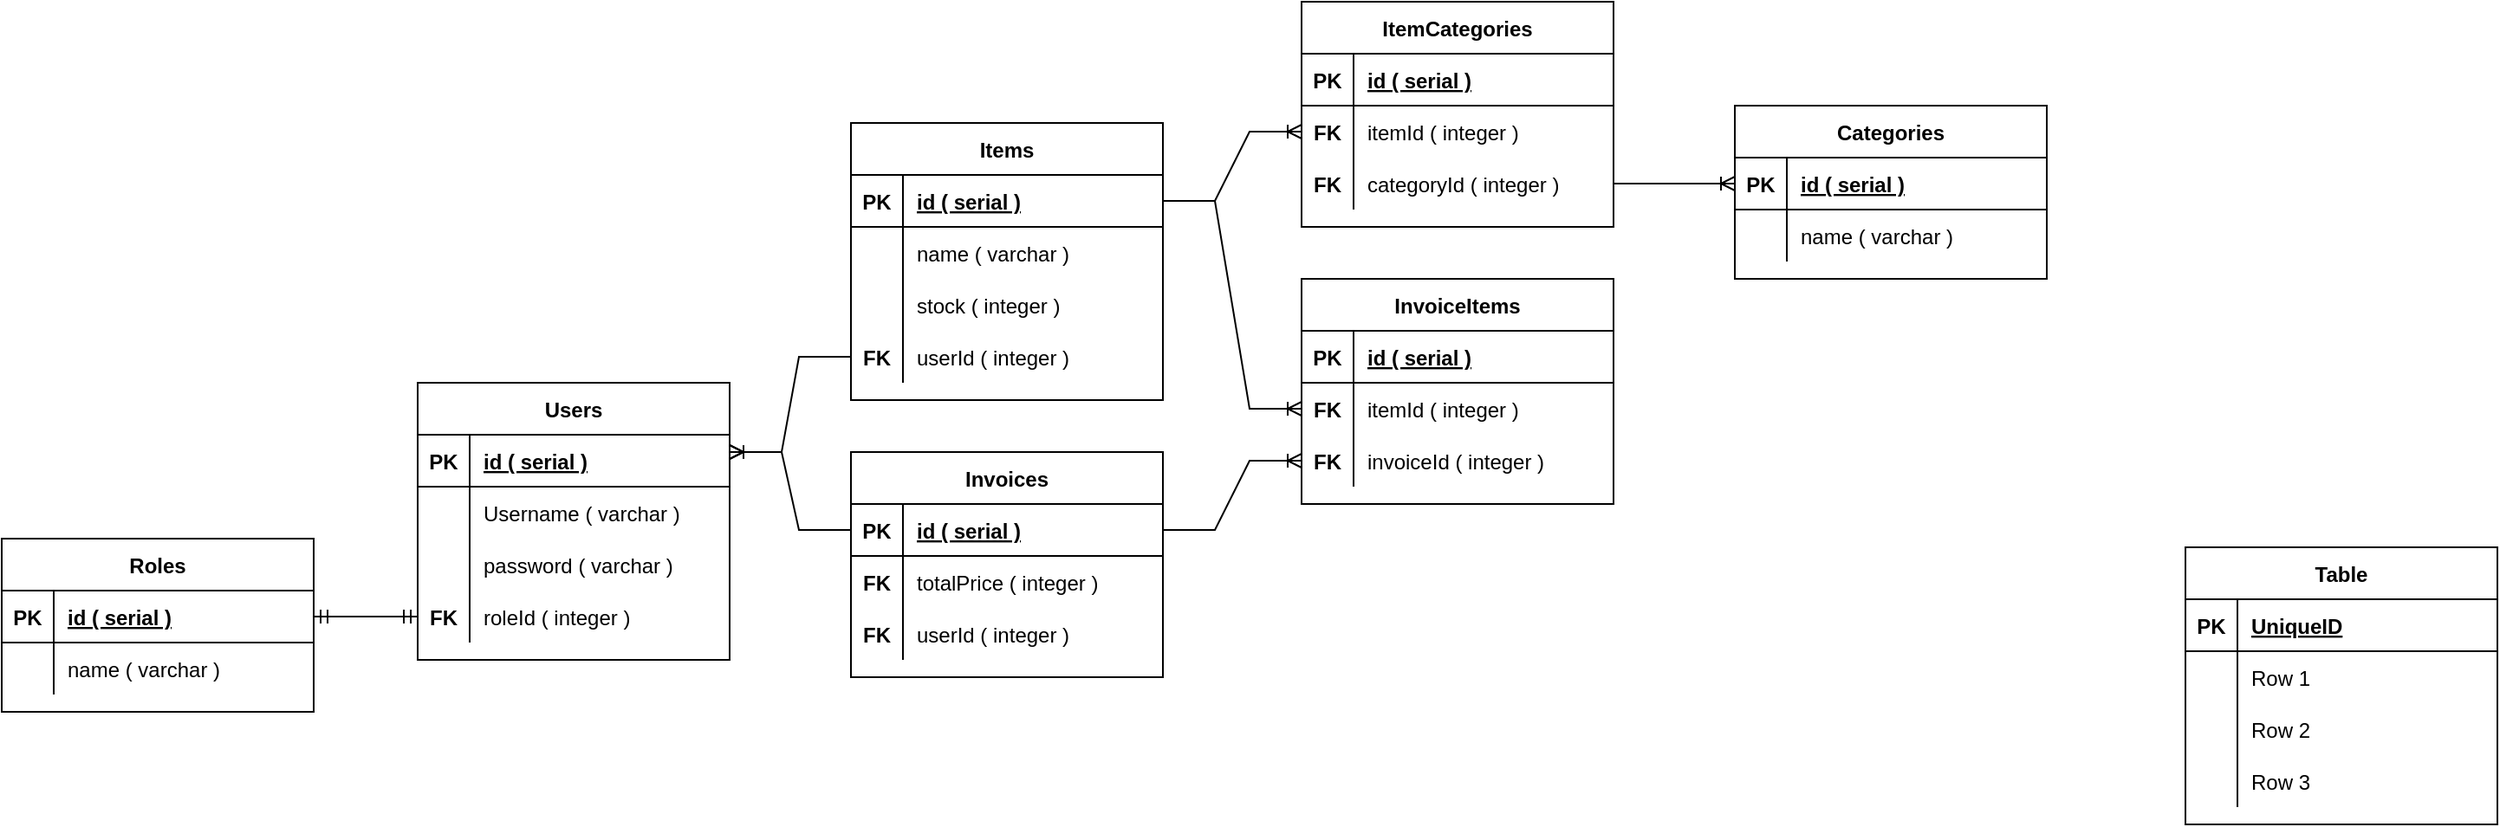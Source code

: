 <mxfile version="16.6.6" type="github">
  <diagram id="tEFOx3pivbzcZeVM7Q6M" name="Page-1">
    <mxGraphModel dx="1221" dy="1809" grid="1" gridSize="10" guides="1" tooltips="1" connect="1" arrows="1" fold="1" page="1" pageScale="1" pageWidth="850" pageHeight="1100" math="0" shadow="0">
      <root>
        <mxCell id="0" />
        <mxCell id="1" parent="0" />
        <mxCell id="8bUAGRLCiCRwy-LDzeVw-1" value="Users" style="shape=table;startSize=30;container=1;collapsible=1;childLayout=tableLayout;fixedRows=1;rowLines=0;fontStyle=1;align=center;resizeLast=1;" vertex="1" parent="1">
          <mxGeometry x="530" y="-70" width="180" height="160" as="geometry" />
        </mxCell>
        <mxCell id="8bUAGRLCiCRwy-LDzeVw-2" value="" style="shape=tableRow;horizontal=0;startSize=0;swimlaneHead=0;swimlaneBody=0;fillColor=none;collapsible=0;dropTarget=0;points=[[0,0.5],[1,0.5]];portConstraint=eastwest;top=0;left=0;right=0;bottom=1;" vertex="1" parent="8bUAGRLCiCRwy-LDzeVw-1">
          <mxGeometry y="30" width="180" height="30" as="geometry" />
        </mxCell>
        <mxCell id="8bUAGRLCiCRwy-LDzeVw-3" value="PK" style="shape=partialRectangle;connectable=0;fillColor=none;top=0;left=0;bottom=0;right=0;fontStyle=1;overflow=hidden;" vertex="1" parent="8bUAGRLCiCRwy-LDzeVw-2">
          <mxGeometry width="30" height="30" as="geometry">
            <mxRectangle width="30" height="30" as="alternateBounds" />
          </mxGeometry>
        </mxCell>
        <mxCell id="8bUAGRLCiCRwy-LDzeVw-4" value="id ( serial )" style="shape=partialRectangle;connectable=0;fillColor=none;top=0;left=0;bottom=0;right=0;align=left;spacingLeft=6;fontStyle=5;overflow=hidden;" vertex="1" parent="8bUAGRLCiCRwy-LDzeVw-2">
          <mxGeometry x="30" width="150" height="30" as="geometry">
            <mxRectangle width="150" height="30" as="alternateBounds" />
          </mxGeometry>
        </mxCell>
        <mxCell id="8bUAGRLCiCRwy-LDzeVw-5" value="" style="shape=tableRow;horizontal=0;startSize=0;swimlaneHead=0;swimlaneBody=0;fillColor=none;collapsible=0;dropTarget=0;points=[[0,0.5],[1,0.5]];portConstraint=eastwest;top=0;left=0;right=0;bottom=0;" vertex="1" parent="8bUAGRLCiCRwy-LDzeVw-1">
          <mxGeometry y="60" width="180" height="30" as="geometry" />
        </mxCell>
        <mxCell id="8bUAGRLCiCRwy-LDzeVw-6" value="" style="shape=partialRectangle;connectable=0;fillColor=none;top=0;left=0;bottom=0;right=0;editable=1;overflow=hidden;" vertex="1" parent="8bUAGRLCiCRwy-LDzeVw-5">
          <mxGeometry width="30" height="30" as="geometry">
            <mxRectangle width="30" height="30" as="alternateBounds" />
          </mxGeometry>
        </mxCell>
        <mxCell id="8bUAGRLCiCRwy-LDzeVw-7" value="Username ( varchar )" style="shape=partialRectangle;connectable=0;fillColor=none;top=0;left=0;bottom=0;right=0;align=left;spacingLeft=6;overflow=hidden;" vertex="1" parent="8bUAGRLCiCRwy-LDzeVw-5">
          <mxGeometry x="30" width="150" height="30" as="geometry">
            <mxRectangle width="150" height="30" as="alternateBounds" />
          </mxGeometry>
        </mxCell>
        <mxCell id="8bUAGRLCiCRwy-LDzeVw-8" value="" style="shape=tableRow;horizontal=0;startSize=0;swimlaneHead=0;swimlaneBody=0;fillColor=none;collapsible=0;dropTarget=0;points=[[0,0.5],[1,0.5]];portConstraint=eastwest;top=0;left=0;right=0;bottom=0;" vertex="1" parent="8bUAGRLCiCRwy-LDzeVw-1">
          <mxGeometry y="90" width="180" height="30" as="geometry" />
        </mxCell>
        <mxCell id="8bUAGRLCiCRwy-LDzeVw-9" value="" style="shape=partialRectangle;connectable=0;fillColor=none;top=0;left=0;bottom=0;right=0;editable=1;overflow=hidden;" vertex="1" parent="8bUAGRLCiCRwy-LDzeVw-8">
          <mxGeometry width="30" height="30" as="geometry">
            <mxRectangle width="30" height="30" as="alternateBounds" />
          </mxGeometry>
        </mxCell>
        <mxCell id="8bUAGRLCiCRwy-LDzeVw-10" value="password ( varchar )" style="shape=partialRectangle;connectable=0;fillColor=none;top=0;left=0;bottom=0;right=0;align=left;spacingLeft=6;overflow=hidden;" vertex="1" parent="8bUAGRLCiCRwy-LDzeVw-8">
          <mxGeometry x="30" width="150" height="30" as="geometry">
            <mxRectangle width="150" height="30" as="alternateBounds" />
          </mxGeometry>
        </mxCell>
        <mxCell id="8bUAGRLCiCRwy-LDzeVw-11" value="" style="shape=tableRow;horizontal=0;startSize=0;swimlaneHead=0;swimlaneBody=0;fillColor=none;collapsible=0;dropTarget=0;points=[[0,0.5],[1,0.5]];portConstraint=eastwest;top=0;left=0;right=0;bottom=0;" vertex="1" parent="8bUAGRLCiCRwy-LDzeVw-1">
          <mxGeometry y="120" width="180" height="30" as="geometry" />
        </mxCell>
        <mxCell id="8bUAGRLCiCRwy-LDzeVw-12" value="FK" style="shape=partialRectangle;connectable=0;fillColor=none;top=0;left=0;bottom=0;right=0;editable=1;overflow=hidden;fontStyle=1" vertex="1" parent="8bUAGRLCiCRwy-LDzeVw-11">
          <mxGeometry width="30" height="30" as="geometry">
            <mxRectangle width="30" height="30" as="alternateBounds" />
          </mxGeometry>
        </mxCell>
        <mxCell id="8bUAGRLCiCRwy-LDzeVw-13" value="roleId ( integer )" style="shape=partialRectangle;connectable=0;fillColor=none;top=0;left=0;bottom=0;right=0;align=left;spacingLeft=6;overflow=hidden;" vertex="1" parent="8bUAGRLCiCRwy-LDzeVw-11">
          <mxGeometry x="30" width="150" height="30" as="geometry">
            <mxRectangle width="150" height="30" as="alternateBounds" />
          </mxGeometry>
        </mxCell>
        <mxCell id="8bUAGRLCiCRwy-LDzeVw-14" value="Roles" style="shape=table;startSize=30;container=1;collapsible=1;childLayout=tableLayout;fixedRows=1;rowLines=0;fontStyle=1;align=center;resizeLast=1;" vertex="1" parent="1">
          <mxGeometry x="290" y="20" width="180" height="100" as="geometry" />
        </mxCell>
        <mxCell id="8bUAGRLCiCRwy-LDzeVw-15" value="" style="shape=tableRow;horizontal=0;startSize=0;swimlaneHead=0;swimlaneBody=0;fillColor=none;collapsible=0;dropTarget=0;points=[[0,0.5],[1,0.5]];portConstraint=eastwest;top=0;left=0;right=0;bottom=1;" vertex="1" parent="8bUAGRLCiCRwy-LDzeVw-14">
          <mxGeometry y="30" width="180" height="30" as="geometry" />
        </mxCell>
        <mxCell id="8bUAGRLCiCRwy-LDzeVw-16" value="PK" style="shape=partialRectangle;connectable=0;fillColor=none;top=0;left=0;bottom=0;right=0;fontStyle=1;overflow=hidden;" vertex="1" parent="8bUAGRLCiCRwy-LDzeVw-15">
          <mxGeometry width="30" height="30" as="geometry">
            <mxRectangle width="30" height="30" as="alternateBounds" />
          </mxGeometry>
        </mxCell>
        <mxCell id="8bUAGRLCiCRwy-LDzeVw-17" value="id ( serial )" style="shape=partialRectangle;connectable=0;fillColor=none;top=0;left=0;bottom=0;right=0;align=left;spacingLeft=6;fontStyle=5;overflow=hidden;" vertex="1" parent="8bUAGRLCiCRwy-LDzeVw-15">
          <mxGeometry x="30" width="150" height="30" as="geometry">
            <mxRectangle width="150" height="30" as="alternateBounds" />
          </mxGeometry>
        </mxCell>
        <mxCell id="8bUAGRLCiCRwy-LDzeVw-18" value="" style="shape=tableRow;horizontal=0;startSize=0;swimlaneHead=0;swimlaneBody=0;fillColor=none;collapsible=0;dropTarget=0;points=[[0,0.5],[1,0.5]];portConstraint=eastwest;top=0;left=0;right=0;bottom=0;" vertex="1" parent="8bUAGRLCiCRwy-LDzeVw-14">
          <mxGeometry y="60" width="180" height="30" as="geometry" />
        </mxCell>
        <mxCell id="8bUAGRLCiCRwy-LDzeVw-19" value="" style="shape=partialRectangle;connectable=0;fillColor=none;top=0;left=0;bottom=0;right=0;editable=1;overflow=hidden;" vertex="1" parent="8bUAGRLCiCRwy-LDzeVw-18">
          <mxGeometry width="30" height="30" as="geometry">
            <mxRectangle width="30" height="30" as="alternateBounds" />
          </mxGeometry>
        </mxCell>
        <mxCell id="8bUAGRLCiCRwy-LDzeVw-20" value="name ( varchar )" style="shape=partialRectangle;connectable=0;fillColor=none;top=0;left=0;bottom=0;right=0;align=left;spacingLeft=6;overflow=hidden;" vertex="1" parent="8bUAGRLCiCRwy-LDzeVw-18">
          <mxGeometry x="30" width="150" height="30" as="geometry">
            <mxRectangle width="150" height="30" as="alternateBounds" />
          </mxGeometry>
        </mxCell>
        <mxCell id="8bUAGRLCiCRwy-LDzeVw-27" value="Invoices" style="shape=table;startSize=30;container=1;collapsible=1;childLayout=tableLayout;fixedRows=1;rowLines=0;fontStyle=1;align=center;resizeLast=1;" vertex="1" parent="1">
          <mxGeometry x="780" y="-30" width="180" height="130" as="geometry" />
        </mxCell>
        <mxCell id="8bUAGRLCiCRwy-LDzeVw-28" value="" style="shape=tableRow;horizontal=0;startSize=0;swimlaneHead=0;swimlaneBody=0;fillColor=none;collapsible=0;dropTarget=0;points=[[0,0.5],[1,0.5]];portConstraint=eastwest;top=0;left=0;right=0;bottom=1;" vertex="1" parent="8bUAGRLCiCRwy-LDzeVw-27">
          <mxGeometry y="30" width="180" height="30" as="geometry" />
        </mxCell>
        <mxCell id="8bUAGRLCiCRwy-LDzeVw-29" value="PK" style="shape=partialRectangle;connectable=0;fillColor=none;top=0;left=0;bottom=0;right=0;fontStyle=1;overflow=hidden;" vertex="1" parent="8bUAGRLCiCRwy-LDzeVw-28">
          <mxGeometry width="30" height="30" as="geometry">
            <mxRectangle width="30" height="30" as="alternateBounds" />
          </mxGeometry>
        </mxCell>
        <mxCell id="8bUAGRLCiCRwy-LDzeVw-30" value="id ( serial )" style="shape=partialRectangle;connectable=0;fillColor=none;top=0;left=0;bottom=0;right=0;align=left;spacingLeft=6;fontStyle=5;overflow=hidden;" vertex="1" parent="8bUAGRLCiCRwy-LDzeVw-28">
          <mxGeometry x="30" width="150" height="30" as="geometry">
            <mxRectangle width="150" height="30" as="alternateBounds" />
          </mxGeometry>
        </mxCell>
        <mxCell id="8bUAGRLCiCRwy-LDzeVw-31" value="" style="shape=tableRow;horizontal=0;startSize=0;swimlaneHead=0;swimlaneBody=0;fillColor=none;collapsible=0;dropTarget=0;points=[[0,0.5],[1,0.5]];portConstraint=eastwest;top=0;left=0;right=0;bottom=0;" vertex="1" parent="8bUAGRLCiCRwy-LDzeVw-27">
          <mxGeometry y="60" width="180" height="30" as="geometry" />
        </mxCell>
        <mxCell id="8bUAGRLCiCRwy-LDzeVw-32" value="FK" style="shape=partialRectangle;connectable=0;fillColor=none;top=0;left=0;bottom=0;right=0;editable=1;overflow=hidden;fontStyle=1" vertex="1" parent="8bUAGRLCiCRwy-LDzeVw-31">
          <mxGeometry width="30" height="30" as="geometry">
            <mxRectangle width="30" height="30" as="alternateBounds" />
          </mxGeometry>
        </mxCell>
        <mxCell id="8bUAGRLCiCRwy-LDzeVw-33" value="totalPrice ( integer )" style="shape=partialRectangle;connectable=0;fillColor=none;top=0;left=0;bottom=0;right=0;align=left;spacingLeft=6;overflow=hidden;" vertex="1" parent="8bUAGRLCiCRwy-LDzeVw-31">
          <mxGeometry x="30" width="150" height="30" as="geometry">
            <mxRectangle width="150" height="30" as="alternateBounds" />
          </mxGeometry>
        </mxCell>
        <mxCell id="8bUAGRLCiCRwy-LDzeVw-34" value="" style="shape=tableRow;horizontal=0;startSize=0;swimlaneHead=0;swimlaneBody=0;fillColor=none;collapsible=0;dropTarget=0;points=[[0,0.5],[1,0.5]];portConstraint=eastwest;top=0;left=0;right=0;bottom=0;" vertex="1" parent="8bUAGRLCiCRwy-LDzeVw-27">
          <mxGeometry y="90" width="180" height="30" as="geometry" />
        </mxCell>
        <mxCell id="8bUAGRLCiCRwy-LDzeVw-35" value="FK" style="shape=partialRectangle;connectable=0;fillColor=none;top=0;left=0;bottom=0;right=0;editable=1;overflow=hidden;fontStyle=1" vertex="1" parent="8bUAGRLCiCRwy-LDzeVw-34">
          <mxGeometry width="30" height="30" as="geometry">
            <mxRectangle width="30" height="30" as="alternateBounds" />
          </mxGeometry>
        </mxCell>
        <mxCell id="8bUAGRLCiCRwy-LDzeVw-36" value="userId ( integer )" style="shape=partialRectangle;connectable=0;fillColor=none;top=0;left=0;bottom=0;right=0;align=left;spacingLeft=6;overflow=hidden;" vertex="1" parent="8bUAGRLCiCRwy-LDzeVw-34">
          <mxGeometry x="30" width="150" height="30" as="geometry">
            <mxRectangle width="150" height="30" as="alternateBounds" />
          </mxGeometry>
        </mxCell>
        <mxCell id="8bUAGRLCiCRwy-LDzeVw-40" value="Items" style="shape=table;startSize=30;container=1;collapsible=1;childLayout=tableLayout;fixedRows=1;rowLines=0;fontStyle=1;align=center;resizeLast=1;" vertex="1" parent="1">
          <mxGeometry x="780" y="-220" width="180" height="160" as="geometry" />
        </mxCell>
        <mxCell id="8bUAGRLCiCRwy-LDzeVw-41" value="" style="shape=tableRow;horizontal=0;startSize=0;swimlaneHead=0;swimlaneBody=0;fillColor=none;collapsible=0;dropTarget=0;points=[[0,0.5],[1,0.5]];portConstraint=eastwest;top=0;left=0;right=0;bottom=1;" vertex="1" parent="8bUAGRLCiCRwy-LDzeVw-40">
          <mxGeometry y="30" width="180" height="30" as="geometry" />
        </mxCell>
        <mxCell id="8bUAGRLCiCRwy-LDzeVw-42" value="PK" style="shape=partialRectangle;connectable=0;fillColor=none;top=0;left=0;bottom=0;right=0;fontStyle=1;overflow=hidden;" vertex="1" parent="8bUAGRLCiCRwy-LDzeVw-41">
          <mxGeometry width="30" height="30" as="geometry">
            <mxRectangle width="30" height="30" as="alternateBounds" />
          </mxGeometry>
        </mxCell>
        <mxCell id="8bUAGRLCiCRwy-LDzeVw-43" value="id ( serial )" style="shape=partialRectangle;connectable=0;fillColor=none;top=0;left=0;bottom=0;right=0;align=left;spacingLeft=6;fontStyle=5;overflow=hidden;" vertex="1" parent="8bUAGRLCiCRwy-LDzeVw-41">
          <mxGeometry x="30" width="150" height="30" as="geometry">
            <mxRectangle width="150" height="30" as="alternateBounds" />
          </mxGeometry>
        </mxCell>
        <mxCell id="8bUAGRLCiCRwy-LDzeVw-44" value="" style="shape=tableRow;horizontal=0;startSize=0;swimlaneHead=0;swimlaneBody=0;fillColor=none;collapsible=0;dropTarget=0;points=[[0,0.5],[1,0.5]];portConstraint=eastwest;top=0;left=0;right=0;bottom=0;" vertex="1" parent="8bUAGRLCiCRwy-LDzeVw-40">
          <mxGeometry y="60" width="180" height="30" as="geometry" />
        </mxCell>
        <mxCell id="8bUAGRLCiCRwy-LDzeVw-45" value="" style="shape=partialRectangle;connectable=0;fillColor=none;top=0;left=0;bottom=0;right=0;editable=1;overflow=hidden;" vertex="1" parent="8bUAGRLCiCRwy-LDzeVw-44">
          <mxGeometry width="30" height="30" as="geometry">
            <mxRectangle width="30" height="30" as="alternateBounds" />
          </mxGeometry>
        </mxCell>
        <mxCell id="8bUAGRLCiCRwy-LDzeVw-46" value="name ( varchar )" style="shape=partialRectangle;connectable=0;fillColor=none;top=0;left=0;bottom=0;right=0;align=left;spacingLeft=6;overflow=hidden;" vertex="1" parent="8bUAGRLCiCRwy-LDzeVw-44">
          <mxGeometry x="30" width="150" height="30" as="geometry">
            <mxRectangle width="150" height="30" as="alternateBounds" />
          </mxGeometry>
        </mxCell>
        <mxCell id="8bUAGRLCiCRwy-LDzeVw-47" value="" style="shape=tableRow;horizontal=0;startSize=0;swimlaneHead=0;swimlaneBody=0;fillColor=none;collapsible=0;dropTarget=0;points=[[0,0.5],[1,0.5]];portConstraint=eastwest;top=0;left=0;right=0;bottom=0;" vertex="1" parent="8bUAGRLCiCRwy-LDzeVw-40">
          <mxGeometry y="90" width="180" height="30" as="geometry" />
        </mxCell>
        <mxCell id="8bUAGRLCiCRwy-LDzeVw-48" value="" style="shape=partialRectangle;connectable=0;fillColor=none;top=0;left=0;bottom=0;right=0;editable=1;overflow=hidden;" vertex="1" parent="8bUAGRLCiCRwy-LDzeVw-47">
          <mxGeometry width="30" height="30" as="geometry">
            <mxRectangle width="30" height="30" as="alternateBounds" />
          </mxGeometry>
        </mxCell>
        <mxCell id="8bUAGRLCiCRwy-LDzeVw-49" value="stock ( integer )" style="shape=partialRectangle;connectable=0;fillColor=none;top=0;left=0;bottom=0;right=0;align=left;spacingLeft=6;overflow=hidden;" vertex="1" parent="8bUAGRLCiCRwy-LDzeVw-47">
          <mxGeometry x="30" width="150" height="30" as="geometry">
            <mxRectangle width="150" height="30" as="alternateBounds" />
          </mxGeometry>
        </mxCell>
        <mxCell id="8bUAGRLCiCRwy-LDzeVw-93" value="" style="shape=tableRow;horizontal=0;startSize=0;swimlaneHead=0;swimlaneBody=0;fillColor=none;collapsible=0;dropTarget=0;points=[[0,0.5],[1,0.5]];portConstraint=eastwest;top=0;left=0;right=0;bottom=0;" vertex="1" parent="8bUAGRLCiCRwy-LDzeVw-40">
          <mxGeometry y="120" width="180" height="30" as="geometry" />
        </mxCell>
        <mxCell id="8bUAGRLCiCRwy-LDzeVw-94" value="FK" style="shape=partialRectangle;connectable=0;fillColor=none;top=0;left=0;bottom=0;right=0;editable=1;overflow=hidden;fontStyle=1" vertex="1" parent="8bUAGRLCiCRwy-LDzeVw-93">
          <mxGeometry width="30" height="30" as="geometry">
            <mxRectangle width="30" height="30" as="alternateBounds" />
          </mxGeometry>
        </mxCell>
        <mxCell id="8bUAGRLCiCRwy-LDzeVw-95" value="userId ( integer )" style="shape=partialRectangle;connectable=0;fillColor=none;top=0;left=0;bottom=0;right=0;align=left;spacingLeft=6;overflow=hidden;" vertex="1" parent="8bUAGRLCiCRwy-LDzeVw-93">
          <mxGeometry x="30" width="150" height="30" as="geometry">
            <mxRectangle width="150" height="30" as="alternateBounds" />
          </mxGeometry>
        </mxCell>
        <mxCell id="8bUAGRLCiCRwy-LDzeVw-53" value="Categories" style="shape=table;startSize=30;container=1;collapsible=1;childLayout=tableLayout;fixedRows=1;rowLines=0;fontStyle=1;align=center;resizeLast=1;" vertex="1" parent="1">
          <mxGeometry x="1290" y="-230" width="180" height="100" as="geometry" />
        </mxCell>
        <mxCell id="8bUAGRLCiCRwy-LDzeVw-54" value="" style="shape=tableRow;horizontal=0;startSize=0;swimlaneHead=0;swimlaneBody=0;fillColor=none;collapsible=0;dropTarget=0;points=[[0,0.5],[1,0.5]];portConstraint=eastwest;top=0;left=0;right=0;bottom=1;" vertex="1" parent="8bUAGRLCiCRwy-LDzeVw-53">
          <mxGeometry y="30" width="180" height="30" as="geometry" />
        </mxCell>
        <mxCell id="8bUAGRLCiCRwy-LDzeVw-55" value="PK" style="shape=partialRectangle;connectable=0;fillColor=none;top=0;left=0;bottom=0;right=0;fontStyle=1;overflow=hidden;" vertex="1" parent="8bUAGRLCiCRwy-LDzeVw-54">
          <mxGeometry width="30" height="30" as="geometry">
            <mxRectangle width="30" height="30" as="alternateBounds" />
          </mxGeometry>
        </mxCell>
        <mxCell id="8bUAGRLCiCRwy-LDzeVw-56" value="id ( serial )" style="shape=partialRectangle;connectable=0;fillColor=none;top=0;left=0;bottom=0;right=0;align=left;spacingLeft=6;fontStyle=5;overflow=hidden;" vertex="1" parent="8bUAGRLCiCRwy-LDzeVw-54">
          <mxGeometry x="30" width="150" height="30" as="geometry">
            <mxRectangle width="150" height="30" as="alternateBounds" />
          </mxGeometry>
        </mxCell>
        <mxCell id="8bUAGRLCiCRwy-LDzeVw-57" value="" style="shape=tableRow;horizontal=0;startSize=0;swimlaneHead=0;swimlaneBody=0;fillColor=none;collapsible=0;dropTarget=0;points=[[0,0.5],[1,0.5]];portConstraint=eastwest;top=0;left=0;right=0;bottom=0;" vertex="1" parent="8bUAGRLCiCRwy-LDzeVw-53">
          <mxGeometry y="60" width="180" height="30" as="geometry" />
        </mxCell>
        <mxCell id="8bUAGRLCiCRwy-LDzeVw-58" value="" style="shape=partialRectangle;connectable=0;fillColor=none;top=0;left=0;bottom=0;right=0;editable=1;overflow=hidden;" vertex="1" parent="8bUAGRLCiCRwy-LDzeVw-57">
          <mxGeometry width="30" height="30" as="geometry">
            <mxRectangle width="30" height="30" as="alternateBounds" />
          </mxGeometry>
        </mxCell>
        <mxCell id="8bUAGRLCiCRwy-LDzeVw-59" value="name ( varchar )" style="shape=partialRectangle;connectable=0;fillColor=none;top=0;left=0;bottom=0;right=0;align=left;spacingLeft=6;overflow=hidden;" vertex="1" parent="8bUAGRLCiCRwy-LDzeVw-57">
          <mxGeometry x="30" width="150" height="30" as="geometry">
            <mxRectangle width="150" height="30" as="alternateBounds" />
          </mxGeometry>
        </mxCell>
        <mxCell id="8bUAGRLCiCRwy-LDzeVw-66" value="ItemCategories" style="shape=table;startSize=30;container=1;collapsible=1;childLayout=tableLayout;fixedRows=1;rowLines=0;fontStyle=1;align=center;resizeLast=1;" vertex="1" parent="1">
          <mxGeometry x="1040" y="-290" width="180" height="130" as="geometry" />
        </mxCell>
        <mxCell id="8bUAGRLCiCRwy-LDzeVw-67" value="" style="shape=tableRow;horizontal=0;startSize=0;swimlaneHead=0;swimlaneBody=0;fillColor=none;collapsible=0;dropTarget=0;points=[[0,0.5],[1,0.5]];portConstraint=eastwest;top=0;left=0;right=0;bottom=1;" vertex="1" parent="8bUAGRLCiCRwy-LDzeVw-66">
          <mxGeometry y="30" width="180" height="30" as="geometry" />
        </mxCell>
        <mxCell id="8bUAGRLCiCRwy-LDzeVw-68" value="PK" style="shape=partialRectangle;connectable=0;fillColor=none;top=0;left=0;bottom=0;right=0;fontStyle=1;overflow=hidden;" vertex="1" parent="8bUAGRLCiCRwy-LDzeVw-67">
          <mxGeometry width="30" height="30" as="geometry">
            <mxRectangle width="30" height="30" as="alternateBounds" />
          </mxGeometry>
        </mxCell>
        <mxCell id="8bUAGRLCiCRwy-LDzeVw-69" value="id ( serial )" style="shape=partialRectangle;connectable=0;fillColor=none;top=0;left=0;bottom=0;right=0;align=left;spacingLeft=6;fontStyle=5;overflow=hidden;" vertex="1" parent="8bUAGRLCiCRwy-LDzeVw-67">
          <mxGeometry x="30" width="150" height="30" as="geometry">
            <mxRectangle width="150" height="30" as="alternateBounds" />
          </mxGeometry>
        </mxCell>
        <mxCell id="8bUAGRLCiCRwy-LDzeVw-70" value="" style="shape=tableRow;horizontal=0;startSize=0;swimlaneHead=0;swimlaneBody=0;fillColor=none;collapsible=0;dropTarget=0;points=[[0,0.5],[1,0.5]];portConstraint=eastwest;top=0;left=0;right=0;bottom=0;" vertex="1" parent="8bUAGRLCiCRwy-LDzeVw-66">
          <mxGeometry y="60" width="180" height="30" as="geometry" />
        </mxCell>
        <mxCell id="8bUAGRLCiCRwy-LDzeVw-71" value="FK" style="shape=partialRectangle;connectable=0;fillColor=none;top=0;left=0;bottom=0;right=0;editable=1;overflow=hidden;fontStyle=1" vertex="1" parent="8bUAGRLCiCRwy-LDzeVw-70">
          <mxGeometry width="30" height="30" as="geometry">
            <mxRectangle width="30" height="30" as="alternateBounds" />
          </mxGeometry>
        </mxCell>
        <mxCell id="8bUAGRLCiCRwy-LDzeVw-72" value="itemId ( integer )" style="shape=partialRectangle;connectable=0;fillColor=none;top=0;left=0;bottom=0;right=0;align=left;spacingLeft=6;overflow=hidden;" vertex="1" parent="8bUAGRLCiCRwy-LDzeVw-70">
          <mxGeometry x="30" width="150" height="30" as="geometry">
            <mxRectangle width="150" height="30" as="alternateBounds" />
          </mxGeometry>
        </mxCell>
        <mxCell id="8bUAGRLCiCRwy-LDzeVw-73" value="" style="shape=tableRow;horizontal=0;startSize=0;swimlaneHead=0;swimlaneBody=0;fillColor=none;collapsible=0;dropTarget=0;points=[[0,0.5],[1,0.5]];portConstraint=eastwest;top=0;left=0;right=0;bottom=0;" vertex="1" parent="8bUAGRLCiCRwy-LDzeVw-66">
          <mxGeometry y="90" width="180" height="30" as="geometry" />
        </mxCell>
        <mxCell id="8bUAGRLCiCRwy-LDzeVw-74" value="FK" style="shape=partialRectangle;connectable=0;fillColor=none;top=0;left=0;bottom=0;right=0;editable=1;overflow=hidden;fontStyle=1" vertex="1" parent="8bUAGRLCiCRwy-LDzeVw-73">
          <mxGeometry width="30" height="30" as="geometry">
            <mxRectangle width="30" height="30" as="alternateBounds" />
          </mxGeometry>
        </mxCell>
        <mxCell id="8bUAGRLCiCRwy-LDzeVw-75" value="categoryId ( integer )" style="shape=partialRectangle;connectable=0;fillColor=none;top=0;left=0;bottom=0;right=0;align=left;spacingLeft=6;overflow=hidden;" vertex="1" parent="8bUAGRLCiCRwy-LDzeVw-73">
          <mxGeometry x="30" width="150" height="30" as="geometry">
            <mxRectangle width="150" height="30" as="alternateBounds" />
          </mxGeometry>
        </mxCell>
        <mxCell id="8bUAGRLCiCRwy-LDzeVw-79" value="Table" style="shape=table;startSize=30;container=1;collapsible=1;childLayout=tableLayout;fixedRows=1;rowLines=0;fontStyle=1;align=center;resizeLast=1;" vertex="1" parent="1">
          <mxGeometry x="1550" y="25" width="180" height="160" as="geometry" />
        </mxCell>
        <mxCell id="8bUAGRLCiCRwy-LDzeVw-80" value="" style="shape=tableRow;horizontal=0;startSize=0;swimlaneHead=0;swimlaneBody=0;fillColor=none;collapsible=0;dropTarget=0;points=[[0,0.5],[1,0.5]];portConstraint=eastwest;top=0;left=0;right=0;bottom=1;" vertex="1" parent="8bUAGRLCiCRwy-LDzeVw-79">
          <mxGeometry y="30" width="180" height="30" as="geometry" />
        </mxCell>
        <mxCell id="8bUAGRLCiCRwy-LDzeVw-81" value="PK" style="shape=partialRectangle;connectable=0;fillColor=none;top=0;left=0;bottom=0;right=0;fontStyle=1;overflow=hidden;" vertex="1" parent="8bUAGRLCiCRwy-LDzeVw-80">
          <mxGeometry width="30" height="30" as="geometry">
            <mxRectangle width="30" height="30" as="alternateBounds" />
          </mxGeometry>
        </mxCell>
        <mxCell id="8bUAGRLCiCRwy-LDzeVw-82" value="UniqueID" style="shape=partialRectangle;connectable=0;fillColor=none;top=0;left=0;bottom=0;right=0;align=left;spacingLeft=6;fontStyle=5;overflow=hidden;" vertex="1" parent="8bUAGRLCiCRwy-LDzeVw-80">
          <mxGeometry x="30" width="150" height="30" as="geometry">
            <mxRectangle width="150" height="30" as="alternateBounds" />
          </mxGeometry>
        </mxCell>
        <mxCell id="8bUAGRLCiCRwy-LDzeVw-83" value="" style="shape=tableRow;horizontal=0;startSize=0;swimlaneHead=0;swimlaneBody=0;fillColor=none;collapsible=0;dropTarget=0;points=[[0,0.5],[1,0.5]];portConstraint=eastwest;top=0;left=0;right=0;bottom=0;" vertex="1" parent="8bUAGRLCiCRwy-LDzeVw-79">
          <mxGeometry y="60" width="180" height="30" as="geometry" />
        </mxCell>
        <mxCell id="8bUAGRLCiCRwy-LDzeVw-84" value="" style="shape=partialRectangle;connectable=0;fillColor=none;top=0;left=0;bottom=0;right=0;editable=1;overflow=hidden;" vertex="1" parent="8bUAGRLCiCRwy-LDzeVw-83">
          <mxGeometry width="30" height="30" as="geometry">
            <mxRectangle width="30" height="30" as="alternateBounds" />
          </mxGeometry>
        </mxCell>
        <mxCell id="8bUAGRLCiCRwy-LDzeVw-85" value="Row 1" style="shape=partialRectangle;connectable=0;fillColor=none;top=0;left=0;bottom=0;right=0;align=left;spacingLeft=6;overflow=hidden;" vertex="1" parent="8bUAGRLCiCRwy-LDzeVw-83">
          <mxGeometry x="30" width="150" height="30" as="geometry">
            <mxRectangle width="150" height="30" as="alternateBounds" />
          </mxGeometry>
        </mxCell>
        <mxCell id="8bUAGRLCiCRwy-LDzeVw-86" value="" style="shape=tableRow;horizontal=0;startSize=0;swimlaneHead=0;swimlaneBody=0;fillColor=none;collapsible=0;dropTarget=0;points=[[0,0.5],[1,0.5]];portConstraint=eastwest;top=0;left=0;right=0;bottom=0;" vertex="1" parent="8bUAGRLCiCRwy-LDzeVw-79">
          <mxGeometry y="90" width="180" height="30" as="geometry" />
        </mxCell>
        <mxCell id="8bUAGRLCiCRwy-LDzeVw-87" value="" style="shape=partialRectangle;connectable=0;fillColor=none;top=0;left=0;bottom=0;right=0;editable=1;overflow=hidden;" vertex="1" parent="8bUAGRLCiCRwy-LDzeVw-86">
          <mxGeometry width="30" height="30" as="geometry">
            <mxRectangle width="30" height="30" as="alternateBounds" />
          </mxGeometry>
        </mxCell>
        <mxCell id="8bUAGRLCiCRwy-LDzeVw-88" value="Row 2" style="shape=partialRectangle;connectable=0;fillColor=none;top=0;left=0;bottom=0;right=0;align=left;spacingLeft=6;overflow=hidden;" vertex="1" parent="8bUAGRLCiCRwy-LDzeVw-86">
          <mxGeometry x="30" width="150" height="30" as="geometry">
            <mxRectangle width="150" height="30" as="alternateBounds" />
          </mxGeometry>
        </mxCell>
        <mxCell id="8bUAGRLCiCRwy-LDzeVw-89" value="" style="shape=tableRow;horizontal=0;startSize=0;swimlaneHead=0;swimlaneBody=0;fillColor=none;collapsible=0;dropTarget=0;points=[[0,0.5],[1,0.5]];portConstraint=eastwest;top=0;left=0;right=0;bottom=0;" vertex="1" parent="8bUAGRLCiCRwy-LDzeVw-79">
          <mxGeometry y="120" width="180" height="30" as="geometry" />
        </mxCell>
        <mxCell id="8bUAGRLCiCRwy-LDzeVw-90" value="" style="shape=partialRectangle;connectable=0;fillColor=none;top=0;left=0;bottom=0;right=0;editable=1;overflow=hidden;" vertex="1" parent="8bUAGRLCiCRwy-LDzeVw-89">
          <mxGeometry width="30" height="30" as="geometry">
            <mxRectangle width="30" height="30" as="alternateBounds" />
          </mxGeometry>
        </mxCell>
        <mxCell id="8bUAGRLCiCRwy-LDzeVw-91" value="Row 3" style="shape=partialRectangle;connectable=0;fillColor=none;top=0;left=0;bottom=0;right=0;align=left;spacingLeft=6;overflow=hidden;" vertex="1" parent="8bUAGRLCiCRwy-LDzeVw-89">
          <mxGeometry x="30" width="150" height="30" as="geometry">
            <mxRectangle width="150" height="30" as="alternateBounds" />
          </mxGeometry>
        </mxCell>
        <mxCell id="8bUAGRLCiCRwy-LDzeVw-92" value="" style="edgeStyle=entityRelationEdgeStyle;fontSize=12;html=1;endArrow=ERmandOne;startArrow=ERmandOne;rounded=0;entryX=0;entryY=0.5;entryDx=0;entryDy=0;exitX=1;exitY=0.5;exitDx=0;exitDy=0;" edge="1" parent="1" source="8bUAGRLCiCRwy-LDzeVw-15" target="8bUAGRLCiCRwy-LDzeVw-11">
          <mxGeometry width="100" height="100" relative="1" as="geometry">
            <mxPoint x="370" y="310" as="sourcePoint" />
            <mxPoint x="470" y="210" as="targetPoint" />
          </mxGeometry>
        </mxCell>
        <mxCell id="8bUAGRLCiCRwy-LDzeVw-96" value="" style="edgeStyle=entityRelationEdgeStyle;fontSize=12;html=1;endArrow=ERoneToMany;rounded=0;exitX=0;exitY=0.5;exitDx=0;exitDy=0;entryX=1;entryY=0.25;entryDx=0;entryDy=0;" edge="1" parent="1" source="8bUAGRLCiCRwy-LDzeVw-93" target="8bUAGRLCiCRwy-LDzeVw-1">
          <mxGeometry width="100" height="100" relative="1" as="geometry">
            <mxPoint x="780" y="40" as="sourcePoint" />
            <mxPoint x="880" y="-60" as="targetPoint" />
          </mxGeometry>
        </mxCell>
        <mxCell id="8bUAGRLCiCRwy-LDzeVw-97" value="" style="edgeStyle=entityRelationEdgeStyle;fontSize=12;html=1;endArrow=ERoneToMany;rounded=0;exitX=1;exitY=0.5;exitDx=0;exitDy=0;entryX=0;entryY=0.5;entryDx=0;entryDy=0;" edge="1" parent="1" source="8bUAGRLCiCRwy-LDzeVw-41" target="8bUAGRLCiCRwy-LDzeVw-70">
          <mxGeometry width="100" height="100" relative="1" as="geometry">
            <mxPoint x="950" as="sourcePoint" />
            <mxPoint x="1050" y="-100" as="targetPoint" />
          </mxGeometry>
        </mxCell>
        <mxCell id="8bUAGRLCiCRwy-LDzeVw-98" value="" style="edgeStyle=entityRelationEdgeStyle;fontSize=12;html=1;endArrow=ERoneToMany;rounded=0;exitX=1;exitY=0.5;exitDx=0;exitDy=0;entryX=0;entryY=0.5;entryDx=0;entryDy=0;" edge="1" parent="1" source="8bUAGRLCiCRwy-LDzeVw-73" target="8bUAGRLCiCRwy-LDzeVw-54">
          <mxGeometry width="100" height="100" relative="1" as="geometry">
            <mxPoint x="950" as="sourcePoint" />
            <mxPoint x="1050" y="-100" as="targetPoint" />
          </mxGeometry>
        </mxCell>
        <mxCell id="8bUAGRLCiCRwy-LDzeVw-104" value="InvoiceItems" style="shape=table;startSize=30;container=1;collapsible=1;childLayout=tableLayout;fixedRows=1;rowLines=0;fontStyle=1;align=center;resizeLast=1;" vertex="1" parent="1">
          <mxGeometry x="1040" y="-130" width="180" height="130" as="geometry" />
        </mxCell>
        <mxCell id="8bUAGRLCiCRwy-LDzeVw-105" value="" style="shape=tableRow;horizontal=0;startSize=0;swimlaneHead=0;swimlaneBody=0;fillColor=none;collapsible=0;dropTarget=0;points=[[0,0.5],[1,0.5]];portConstraint=eastwest;top=0;left=0;right=0;bottom=1;" vertex="1" parent="8bUAGRLCiCRwy-LDzeVw-104">
          <mxGeometry y="30" width="180" height="30" as="geometry" />
        </mxCell>
        <mxCell id="8bUAGRLCiCRwy-LDzeVw-106" value="PK" style="shape=partialRectangle;connectable=0;fillColor=none;top=0;left=0;bottom=0;right=0;fontStyle=1;overflow=hidden;" vertex="1" parent="8bUAGRLCiCRwy-LDzeVw-105">
          <mxGeometry width="30" height="30" as="geometry">
            <mxRectangle width="30" height="30" as="alternateBounds" />
          </mxGeometry>
        </mxCell>
        <mxCell id="8bUAGRLCiCRwy-LDzeVw-107" value="id ( serial )" style="shape=partialRectangle;connectable=0;fillColor=none;top=0;left=0;bottom=0;right=0;align=left;spacingLeft=6;fontStyle=5;overflow=hidden;" vertex="1" parent="8bUAGRLCiCRwy-LDzeVw-105">
          <mxGeometry x="30" width="150" height="30" as="geometry">
            <mxRectangle width="150" height="30" as="alternateBounds" />
          </mxGeometry>
        </mxCell>
        <mxCell id="8bUAGRLCiCRwy-LDzeVw-108" value="" style="shape=tableRow;horizontal=0;startSize=0;swimlaneHead=0;swimlaneBody=0;fillColor=none;collapsible=0;dropTarget=0;points=[[0,0.5],[1,0.5]];portConstraint=eastwest;top=0;left=0;right=0;bottom=0;" vertex="1" parent="8bUAGRLCiCRwy-LDzeVw-104">
          <mxGeometry y="60" width="180" height="30" as="geometry" />
        </mxCell>
        <mxCell id="8bUAGRLCiCRwy-LDzeVw-109" value="FK" style="shape=partialRectangle;connectable=0;fillColor=none;top=0;left=0;bottom=0;right=0;editable=1;overflow=hidden;fontStyle=1" vertex="1" parent="8bUAGRLCiCRwy-LDzeVw-108">
          <mxGeometry width="30" height="30" as="geometry">
            <mxRectangle width="30" height="30" as="alternateBounds" />
          </mxGeometry>
        </mxCell>
        <mxCell id="8bUAGRLCiCRwy-LDzeVw-110" value="itemId ( integer )" style="shape=partialRectangle;connectable=0;fillColor=none;top=0;left=0;bottom=0;right=0;align=left;spacingLeft=6;overflow=hidden;" vertex="1" parent="8bUAGRLCiCRwy-LDzeVw-108">
          <mxGeometry x="30" width="150" height="30" as="geometry">
            <mxRectangle width="150" height="30" as="alternateBounds" />
          </mxGeometry>
        </mxCell>
        <mxCell id="8bUAGRLCiCRwy-LDzeVw-111" value="" style="shape=tableRow;horizontal=0;startSize=0;swimlaneHead=0;swimlaneBody=0;fillColor=none;collapsible=0;dropTarget=0;points=[[0,0.5],[1,0.5]];portConstraint=eastwest;top=0;left=0;right=0;bottom=0;" vertex="1" parent="8bUAGRLCiCRwy-LDzeVw-104">
          <mxGeometry y="90" width="180" height="30" as="geometry" />
        </mxCell>
        <mxCell id="8bUAGRLCiCRwy-LDzeVw-112" value="FK" style="shape=partialRectangle;connectable=0;fillColor=none;top=0;left=0;bottom=0;right=0;editable=1;overflow=hidden;fontStyle=1" vertex="1" parent="8bUAGRLCiCRwy-LDzeVw-111">
          <mxGeometry width="30" height="30" as="geometry">
            <mxRectangle width="30" height="30" as="alternateBounds" />
          </mxGeometry>
        </mxCell>
        <mxCell id="8bUAGRLCiCRwy-LDzeVw-113" value="invoiceId ( integer )" style="shape=partialRectangle;connectable=0;fillColor=none;top=0;left=0;bottom=0;right=0;align=left;spacingLeft=6;overflow=hidden;" vertex="1" parent="8bUAGRLCiCRwy-LDzeVw-111">
          <mxGeometry x="30" width="150" height="30" as="geometry">
            <mxRectangle width="150" height="30" as="alternateBounds" />
          </mxGeometry>
        </mxCell>
        <mxCell id="8bUAGRLCiCRwy-LDzeVw-124" value="" style="edgeStyle=entityRelationEdgeStyle;fontSize=12;html=1;endArrow=ERoneToMany;rounded=0;exitX=1;exitY=0.5;exitDx=0;exitDy=0;entryX=0;entryY=0.5;entryDx=0;entryDy=0;" edge="1" parent="1" source="8bUAGRLCiCRwy-LDzeVw-41" target="8bUAGRLCiCRwy-LDzeVw-108">
          <mxGeometry width="100" height="100" relative="1" as="geometry">
            <mxPoint x="980" y="-30" as="sourcePoint" />
            <mxPoint x="1080" y="-130" as="targetPoint" />
          </mxGeometry>
        </mxCell>
        <mxCell id="8bUAGRLCiCRwy-LDzeVw-125" value="" style="edgeStyle=entityRelationEdgeStyle;fontSize=12;html=1;endArrow=ERoneToMany;rounded=0;exitX=1;exitY=0.5;exitDx=0;exitDy=0;entryX=0;entryY=0.5;entryDx=0;entryDy=0;" edge="1" parent="1" source="8bUAGRLCiCRwy-LDzeVw-28" target="8bUAGRLCiCRwy-LDzeVw-111">
          <mxGeometry width="100" height="100" relative="1" as="geometry">
            <mxPoint x="980" y="-30" as="sourcePoint" />
            <mxPoint x="1080" y="-130" as="targetPoint" />
          </mxGeometry>
        </mxCell>
        <mxCell id="8bUAGRLCiCRwy-LDzeVw-126" value="" style="edgeStyle=entityRelationEdgeStyle;fontSize=12;html=1;endArrow=ERoneToMany;rounded=0;exitX=0;exitY=0.5;exitDx=0;exitDy=0;entryX=1;entryY=0.25;entryDx=0;entryDy=0;" edge="1" parent="1" source="8bUAGRLCiCRwy-LDzeVw-28" target="8bUAGRLCiCRwy-LDzeVw-1">
          <mxGeometry width="100" height="100" relative="1" as="geometry">
            <mxPoint x="980" y="20" as="sourcePoint" />
            <mxPoint x="730" y="-170" as="targetPoint" />
          </mxGeometry>
        </mxCell>
      </root>
    </mxGraphModel>
  </diagram>
</mxfile>
